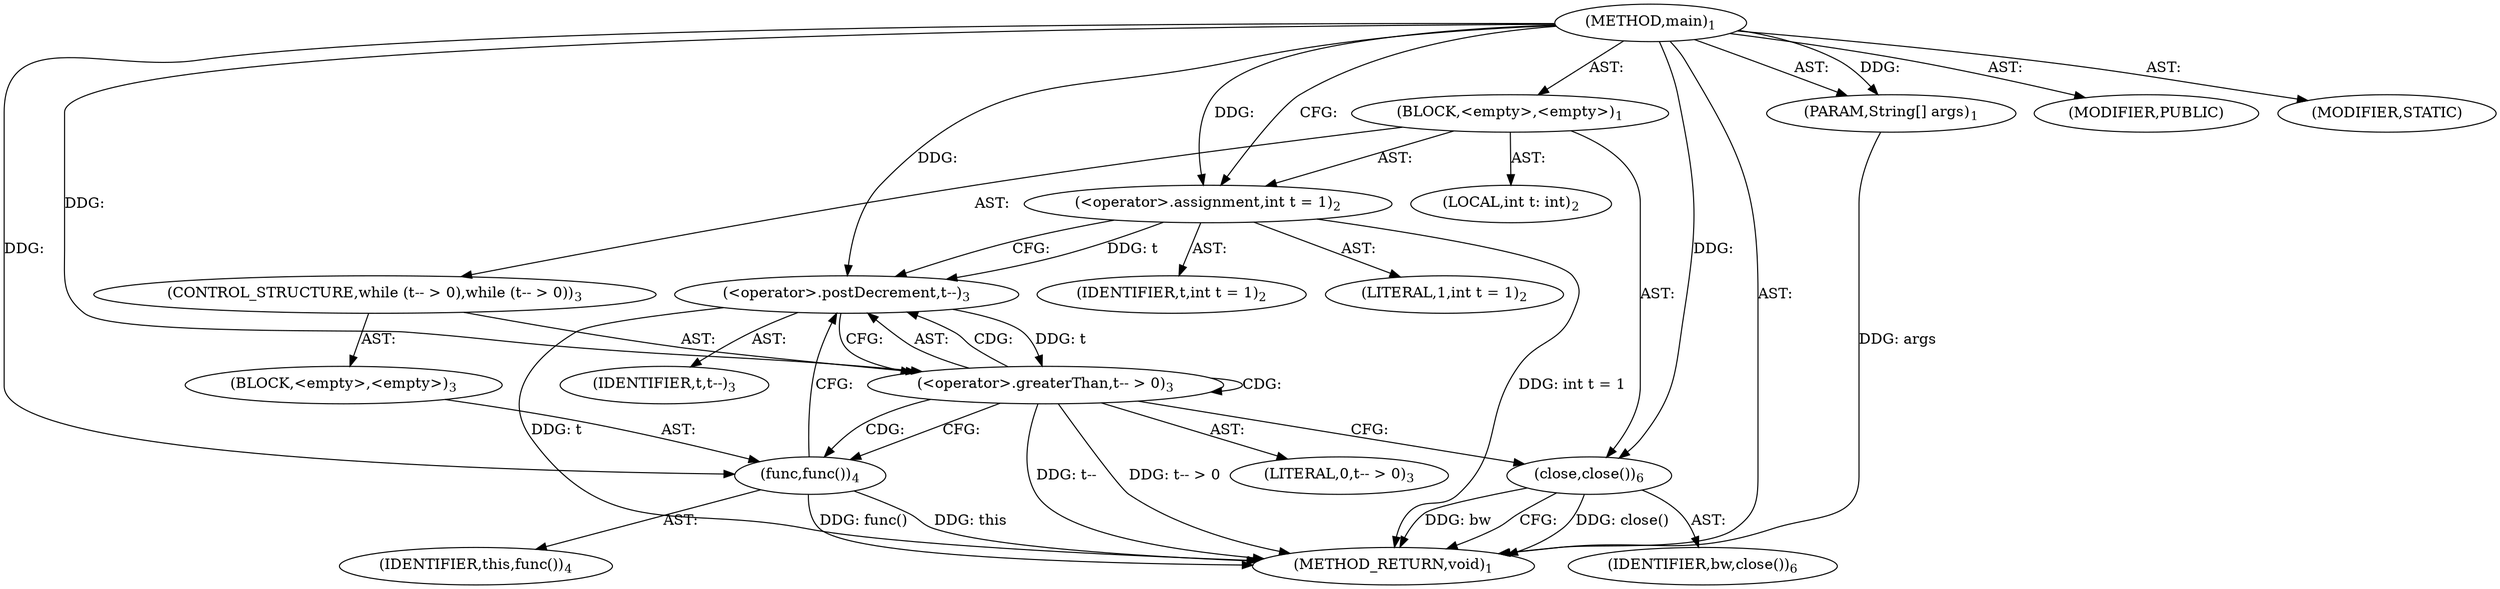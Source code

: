 digraph "main" {  
"17" [label = <(METHOD,main)<SUB>1</SUB>> ]
"18" [label = <(PARAM,String[] args)<SUB>1</SUB>> ]
"19" [label = <(BLOCK,&lt;empty&gt;,&lt;empty&gt;)<SUB>1</SUB>> ]
"20" [label = <(LOCAL,int t: int)<SUB>2</SUB>> ]
"21" [label = <(&lt;operator&gt;.assignment,int t = 1)<SUB>2</SUB>> ]
"22" [label = <(IDENTIFIER,t,int t = 1)<SUB>2</SUB>> ]
"23" [label = <(LITERAL,1,int t = 1)<SUB>2</SUB>> ]
"24" [label = <(CONTROL_STRUCTURE,while (t-- &gt; 0),while (t-- &gt; 0))<SUB>3</SUB>> ]
"25" [label = <(&lt;operator&gt;.greaterThan,t-- &gt; 0)<SUB>3</SUB>> ]
"26" [label = <(&lt;operator&gt;.postDecrement,t--)<SUB>3</SUB>> ]
"27" [label = <(IDENTIFIER,t,t--)<SUB>3</SUB>> ]
"28" [label = <(LITERAL,0,t-- &gt; 0)<SUB>3</SUB>> ]
"29" [label = <(BLOCK,&lt;empty&gt;,&lt;empty&gt;)<SUB>3</SUB>> ]
"30" [label = <(func,func())<SUB>4</SUB>> ]
"31" [label = <(IDENTIFIER,this,func())<SUB>4</SUB>> ]
"32" [label = <(close,close())<SUB>6</SUB>> ]
"33" [label = <(IDENTIFIER,bw,close())<SUB>6</SUB>> ]
"34" [label = <(MODIFIER,PUBLIC)> ]
"35" [label = <(MODIFIER,STATIC)> ]
"36" [label = <(METHOD_RETURN,void)<SUB>1</SUB>> ]
  "17" -> "18"  [ label = "AST: "] 
  "17" -> "19"  [ label = "AST: "] 
  "17" -> "34"  [ label = "AST: "] 
  "17" -> "35"  [ label = "AST: "] 
  "17" -> "36"  [ label = "AST: "] 
  "19" -> "20"  [ label = "AST: "] 
  "19" -> "21"  [ label = "AST: "] 
  "19" -> "24"  [ label = "AST: "] 
  "19" -> "32"  [ label = "AST: "] 
  "21" -> "22"  [ label = "AST: "] 
  "21" -> "23"  [ label = "AST: "] 
  "24" -> "25"  [ label = "AST: "] 
  "24" -> "29"  [ label = "AST: "] 
  "25" -> "26"  [ label = "AST: "] 
  "25" -> "28"  [ label = "AST: "] 
  "26" -> "27"  [ label = "AST: "] 
  "29" -> "30"  [ label = "AST: "] 
  "30" -> "31"  [ label = "AST: "] 
  "32" -> "33"  [ label = "AST: "] 
  "21" -> "26"  [ label = "CFG: "] 
  "32" -> "36"  [ label = "CFG: "] 
  "25" -> "30"  [ label = "CFG: "] 
  "25" -> "32"  [ label = "CFG: "] 
  "26" -> "25"  [ label = "CFG: "] 
  "30" -> "26"  [ label = "CFG: "] 
  "17" -> "21"  [ label = "CFG: "] 
  "18" -> "36"  [ label = "DDG: args"] 
  "21" -> "36"  [ label = "DDG: int t = 1"] 
  "26" -> "36"  [ label = "DDG: t"] 
  "25" -> "36"  [ label = "DDG: t--"] 
  "25" -> "36"  [ label = "DDG: t-- &gt; 0"] 
  "32" -> "36"  [ label = "DDG: close()"] 
  "30" -> "36"  [ label = "DDG: func()"] 
  "32" -> "36"  [ label = "DDG: bw"] 
  "30" -> "36"  [ label = "DDG: this"] 
  "17" -> "18"  [ label = "DDG: "] 
  "17" -> "21"  [ label = "DDG: "] 
  "17" -> "32"  [ label = "DDG: "] 
  "26" -> "25"  [ label = "DDG: t"] 
  "17" -> "25"  [ label = "DDG: "] 
  "21" -> "26"  [ label = "DDG: t"] 
  "17" -> "26"  [ label = "DDG: "] 
  "17" -> "30"  [ label = "DDG: "] 
  "25" -> "30"  [ label = "CDG: "] 
  "25" -> "25"  [ label = "CDG: "] 
  "25" -> "26"  [ label = "CDG: "] 
}
